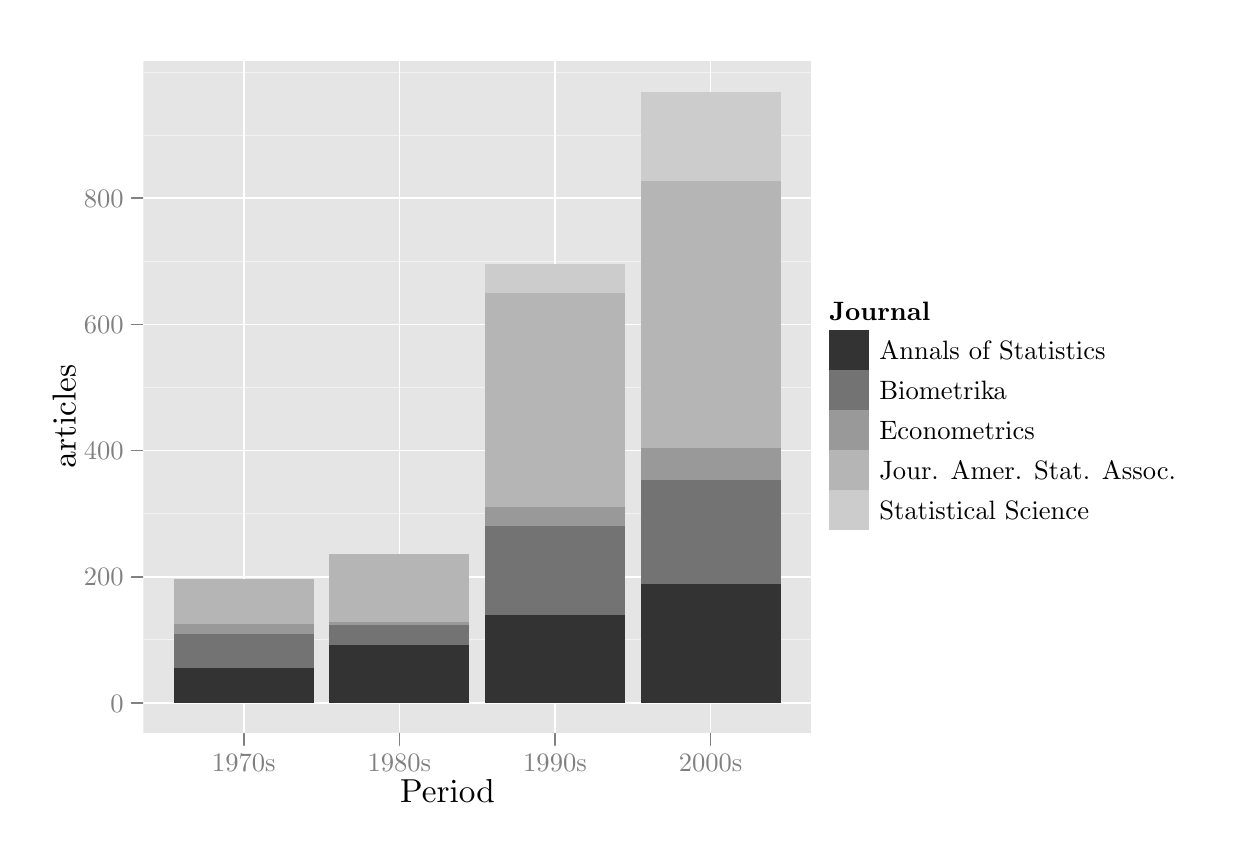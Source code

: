 % Created by tikzDevice version 0.6.2 on 2012-11-05 04:04:28
% !TEX encoding = UTF-8 Unicode
\begin{tikzpicture}[x=1pt,y=1pt]
\definecolor[named]{drawColor}{rgb}{0.00,0.00,0.00}
\definecolor[named]{fillColor}{rgb}{1.00,1.00,1.00}
\fill[color=fillColor,fill opacity=0.00,] (0,0) rectangle (433.62,289.08);
\begin{scope}
\path[clip] (  0.00,  0.00) rectangle (433.62,289.08);
\end{scope}
\begin{scope}
\path[clip] (  0.00,  0.00) rectangle (433.62,289.08);
\end{scope}
\begin{scope}
\path[clip] (  0.00,  0.00) rectangle (433.62,289.08);
\end{scope}
\begin{scope}
\path[clip] (  0.00,  0.00) rectangle (433.62,289.08);
\end{scope}
\begin{scope}
\path[clip] (  0.00,  0.00) rectangle (433.62,289.08);
\end{scope}
\begin{scope}
\path[clip] (  0.00,  0.00) rectangle (433.62,289.08);
\end{scope}
\begin{scope}
\path[clip] (  0.00,  0.00) rectangle (433.62,289.08);
\end{scope}
\begin{scope}
\path[clip] (  0.00,  0.00) rectangle (433.62,289.08);
\end{scope}
\begin{scope}
\path[clip] (  0.00,  0.00) rectangle (433.62,289.08);
\end{scope}
\begin{scope}
\path[clip] (  0.00,  0.00) rectangle (433.62,289.08);
\end{scope}
\begin{scope}
\path[clip] (  0.00,  0.00) rectangle (433.62,289.08);
\end{scope}
\begin{scope}
\path[clip] (  0.00,  0.00) rectangle (433.62,289.08);
\end{scope}
\begin{scope}
\path[clip] (  0.00,  0.00) rectangle (433.62,289.08);
\end{scope}
\begin{scope}
\path[clip] (  0.00,  0.00) rectangle (433.62,289.08);
\end{scope}
\begin{scope}
\path[clip] (  0.00,  0.00) rectangle (433.62,289.08);
\end{scope}
\begin{scope}
\path[clip] (  0.00,  0.00) rectangle (433.62,289.08);
\end{scope}
\begin{scope}
\path[clip] (  0.00,  0.00) rectangle (433.62,289.08);
\end{scope}
\begin{scope}
\path[clip] (  0.00,  0.00) rectangle (433.62,289.08);
\end{scope}
\begin{scope}
\path[clip] (  0.00,  0.00) rectangle (433.62,289.08);
\end{scope}
\begin{scope}
\path[clip] (  0.00,  0.00) rectangle (433.62,289.08);
\end{scope}
\begin{scope}
\path[clip] (  0.00,  0.00) rectangle (433.62,289.08);
\end{scope}
\begin{scope}
\path[clip] (  0.00,  0.00) rectangle (433.62,289.08);
\end{scope}
\begin{scope}
\path[clip] (  0.00,  0.00) rectangle (433.62,289.08);
\definecolor[named]{fillColor}{rgb}{1.00,1.00,1.00}

\draw[fill=fillColor,draw opacity=0.00,] (  0.00,  0.00) rectangle (433.62,289.08);
\end{scope}
\begin{scope}
\path[clip] (  0.00,  0.00) rectangle (433.62,289.08);
\end{scope}
\begin{scope}
\path[clip] (  0.00,  0.00) rectangle (433.62,289.08);
\end{scope}
\begin{scope}
\path[clip] (  0.00,  0.00) rectangle (433.62,289.08);
\end{scope}
\begin{scope}
\path[clip] (  0.00,  0.00) rectangle (433.62,289.08);
\end{scope}
\begin{scope}
\path[clip] (  0.00,  0.00) rectangle (433.62,289.08);
\end{scope}
\begin{scope}
\path[clip] (  0.00,  0.00) rectangle (433.62,289.08);
\definecolor[named]{drawColor}{rgb}{0.00,0.00,0.00}

\node[color=drawColor,anchor=base,inner sep=0pt, outer sep=0pt, scale=  1.20] at (151.68,  9.03) {Period};
\end{scope}
\begin{scope}
\path[clip] (  0.00,  0.00) rectangle (433.62,289.08);
\end{scope}
\begin{scope}
\path[clip] (  0.00,  0.00) rectangle (433.62,289.08);
\end{scope}
\begin{scope}
\path[clip] (  0.00,  0.00) rectangle (433.62,289.08);
\definecolor[named]{drawColor}{rgb}{0.00,0.00,0.00}

\node[rotate= 90.00,color=drawColor,anchor=base,inner sep=0pt, outer sep=0pt, scale=  1.20] at ( 17.30,148.67) {articles};
\end{scope}
\begin{scope}
\path[clip] (  0.00,  0.00) rectangle (433.62,289.08);
\end{scope}
\begin{scope}
\path[clip] (  0.00,  0.00) rectangle (433.62,289.08);
\end{scope}
\begin{scope}
\path[clip] (  0.00,  0.00) rectangle (433.62,289.08);
\end{scope}
\begin{scope}
\path[clip] ( 20.31,277.04) rectangle ( 41.82,277.04);
\end{scope}
\begin{scope}
\path[clip] (  0.00,  0.00) rectangle (433.62,289.08);
\end{scope}
\begin{scope}
\path[clip] ( 20.31,277.04) rectangle ( 41.82,277.04);
\end{scope}
\begin{scope}
\path[clip] (  0.00,  0.00) rectangle (433.62,289.08);
\end{scope}
\begin{scope}
\path[clip] (  0.00,  0.00) rectangle (433.62,289.08);
\end{scope}
\begin{scope}
\path[clip] (  0.00,  0.00) rectangle (433.62,289.08);
\end{scope}
\begin{scope}
\path[clip] ( 20.31, 34.03) rectangle ( 41.82, 34.03);
\end{scope}
\begin{scope}
\path[clip] (  0.00,  0.00) rectangle (433.62,289.08);
\end{scope}
\begin{scope}
\path[clip] ( 20.31, 20.31) rectangle ( 41.82, 34.03);
\end{scope}
\begin{scope}
\path[clip] (  0.00,  0.00) rectangle (433.62,289.08);
\end{scope}
\begin{scope}
\path[clip] ( 20.31, 20.31) rectangle ( 41.82, 20.31);
\end{scope}
\begin{scope}
\path[clip] (  0.00,  0.00) rectangle (433.62,289.08);
\end{scope}
\begin{scope}
\path[clip] ( 41.82,277.04) rectangle ( 41.82,277.04);
\end{scope}
\begin{scope}
\path[clip] (  0.00,  0.00) rectangle (433.62,289.08);
\end{scope}
\begin{scope}
\path[clip] ( 41.82,277.04) rectangle ( 41.82,277.04);
\end{scope}
\begin{scope}
\path[clip] (  0.00,  0.00) rectangle (433.62,289.08);
\end{scope}
\begin{scope}
\path[clip] ( 41.82, 34.03) rectangle ( 41.82,277.04);
\end{scope}
\begin{scope}
\path[clip] (  0.00,  0.00) rectangle (433.62,289.08);
\end{scope}
\begin{scope}
\path[clip] ( 41.82, 34.03) rectangle ( 41.82, 34.03);
\end{scope}
\begin{scope}
\path[clip] (  0.00,  0.00) rectangle (433.62,289.08);
\end{scope}
\begin{scope}
\path[clip] ( 41.82, 20.31) rectangle ( 41.82, 34.03);
\end{scope}
\begin{scope}
\path[clip] (  0.00,  0.00) rectangle (433.62,289.08);
\end{scope}
\begin{scope}
\path[clip] ( 41.82, 20.31) rectangle ( 41.82, 20.31);
\end{scope}
\begin{scope}
\path[clip] (  0.00,  0.00) rectangle (433.62,289.08);
\end{scope}
\begin{scope}
\path[clip] ( 41.82,277.04) rectangle (283.06,277.04);
\end{scope}
\begin{scope}
\path[clip] (  0.00,  0.00) rectangle (433.62,289.08);
\end{scope}
\begin{scope}
\path[clip] ( 41.82,277.04) rectangle (283.06,277.04);
\end{scope}
\begin{scope}
\path[clip] (  0.00,  0.00) rectangle (433.62,289.08);
\end{scope}
\begin{scope}
\path[clip] ( 41.82, 34.03) rectangle (283.06,277.04);
\end{scope}
\begin{scope}
\path[clip] (  0.00,  0.00) rectangle (433.62,289.08);
\end{scope}
\begin{scope}
\path[clip] ( 41.82, 34.03) rectangle (283.06, 34.03);
\end{scope}
\begin{scope}
\path[clip] (  0.00,  0.00) rectangle (433.62,289.08);
\end{scope}
\begin{scope}
\path[clip] (  0.00,  0.00) rectangle (433.62,289.08);
\end{scope}
\begin{scope}
\path[clip] (  0.00,  0.00) rectangle (433.62,289.08);
\end{scope}
\begin{scope}
\path[clip] ( 41.82, 20.31) rectangle (283.06, 20.31);
\end{scope}
\begin{scope}
\path[clip] (  0.00,  0.00) rectangle (433.62,289.08);
\end{scope}
\begin{scope}
\path[clip] (283.06,277.04) rectangle (283.06,277.04);
\end{scope}
\begin{scope}
\path[clip] (  0.00,  0.00) rectangle (433.62,289.08);
\end{scope}
\begin{scope}
\path[clip] (283.06,277.04) rectangle (283.06,277.04);
\end{scope}
\begin{scope}
\path[clip] (  0.00,  0.00) rectangle (433.62,289.08);
\end{scope}
\begin{scope}
\path[clip] (283.06, 34.03) rectangle (283.06,277.04);
\end{scope}
\begin{scope}
\path[clip] (  0.00,  0.00) rectangle (433.62,289.08);
\end{scope}
\begin{scope}
\path[clip] (283.06, 34.03) rectangle (283.06, 34.03);
\end{scope}
\begin{scope}
\path[clip] (  0.00,  0.00) rectangle (433.62,289.08);
\end{scope}
\begin{scope}
\path[clip] (283.06, 20.31) rectangle (283.06, 34.03);
\end{scope}
\begin{scope}
\path[clip] (  0.00,  0.00) rectangle (433.62,289.08);
\end{scope}
\begin{scope}
\path[clip] (283.06, 20.31) rectangle (283.06, 20.31);
\end{scope}
\begin{scope}
\path[clip] (  0.00,  0.00) rectangle (433.62,289.08);
\end{scope}
\begin{scope}
\path[clip] (283.06,277.04) rectangle (283.06,277.04);
\end{scope}
\begin{scope}
\path[clip] (  0.00,  0.00) rectangle (433.62,289.08);
\end{scope}
\begin{scope}
\path[clip] (283.06,277.04) rectangle (283.06,277.04);
\end{scope}
\begin{scope}
\path[clip] (  0.00,  0.00) rectangle (433.62,289.08);
\end{scope}
\begin{scope}
\path[clip] (283.06, 34.03) rectangle (283.06,277.04);
\end{scope}
\begin{scope}
\path[clip] (  0.00,  0.00) rectangle (433.62,289.08);
\end{scope}
\begin{scope}
\path[clip] (283.06, 34.03) rectangle (283.06, 34.03);
\end{scope}
\begin{scope}
\path[clip] (  0.00,  0.00) rectangle (433.62,289.08);
\end{scope}
\begin{scope}
\path[clip] (283.06, 20.31) rectangle (283.06, 34.03);
\end{scope}
\begin{scope}
\path[clip] (  0.00,  0.00) rectangle (433.62,289.08);
\end{scope}
\begin{scope}
\path[clip] (283.06, 20.31) rectangle (283.06, 20.31);
\end{scope}
\begin{scope}
\path[clip] (  0.00,  0.00) rectangle (433.62,289.08);
\end{scope}
\begin{scope}
\path[clip] (283.06,277.04) rectangle (283.06,277.04);
\end{scope}
\begin{scope}
\path[clip] (  0.00,  0.00) rectangle (433.62,289.08);
\end{scope}
\begin{scope}
\path[clip] (283.06,277.04) rectangle (283.06,277.04);
\end{scope}
\begin{scope}
\path[clip] (  0.00,  0.00) rectangle (433.62,289.08);
\end{scope}
\begin{scope}
\path[clip] (283.06, 34.03) rectangle (283.06,277.04);
\end{scope}
\begin{scope}
\path[clip] (  0.00,  0.00) rectangle (433.62,289.08);
\end{scope}
\begin{scope}
\path[clip] (283.06, 34.03) rectangle (283.06, 34.03);
\end{scope}
\begin{scope}
\path[clip] (  0.00,  0.00) rectangle (433.62,289.08);
\end{scope}
\begin{scope}
\path[clip] (283.06, 20.31) rectangle (283.06, 34.03);
\end{scope}
\begin{scope}
\path[clip] (  0.00,  0.00) rectangle (433.62,289.08);
\end{scope}
\begin{scope}
\path[clip] (283.06, 20.31) rectangle (283.06, 20.31);
\end{scope}
\begin{scope}
\path[clip] (  0.00,  0.00) rectangle (433.62,289.08);
\end{scope}
\begin{scope}
\path[clip] ( 20.31,277.04) rectangle ( 41.82,277.04);
\end{scope}
\begin{scope}
\path[clip] (  0.00,  0.00) rectangle (433.62,289.08);
\end{scope}
\begin{scope}
\path[clip] ( 20.31,277.04) rectangle ( 41.82,277.04);
\end{scope}
\begin{scope}
\path[clip] (  0.00,  0.00) rectangle (433.62,289.08);
\end{scope}
\begin{scope}
\path[clip] (  0.00,  0.00) rectangle (433.62,289.08);
\definecolor[named]{drawColor}{rgb}{0.50,0.50,0.50}

\node[color=drawColor,anchor=base east,inner sep=0pt, outer sep=0pt, scale=  0.96] at ( 34.71, 41.77) {0};

\node[color=drawColor,anchor=base east,inner sep=0pt, outer sep=0pt, scale=  0.96] at ( 34.71, 87.37) {200};

\node[color=drawColor,anchor=base east,inner sep=0pt, outer sep=0pt, scale=  0.96] at ( 34.71,132.96) {400};

\node[color=drawColor,anchor=base east,inner sep=0pt, outer sep=0pt, scale=  0.96] at ( 34.71,178.56) {600};

\node[color=drawColor,anchor=base east,inner sep=0pt, outer sep=0pt, scale=  0.96] at ( 34.71,224.16) {800};
\end{scope}
\begin{scope}
\path[clip] (  0.00,  0.00) rectangle (433.62,289.08);
\definecolor[named]{drawColor}{rgb}{0.50,0.50,0.50}

\draw[color=drawColor,line width= 0.6pt,line cap=round,line join=round,fill opacity=0.00,] ( 37.55, 45.08) -- ( 41.82, 45.08);

\draw[color=drawColor,line width= 0.6pt,line cap=round,line join=round,fill opacity=0.00,] ( 37.55, 90.68) -- ( 41.82, 90.68);

\draw[color=drawColor,line width= 0.6pt,line cap=round,line join=round,fill opacity=0.00,] ( 37.55,136.27) -- ( 41.82,136.27);

\draw[color=drawColor,line width= 0.6pt,line cap=round,line join=round,fill opacity=0.00,] ( 37.55,181.87) -- ( 41.82,181.87);

\draw[color=drawColor,line width= 0.6pt,line cap=round,line join=round,fill opacity=0.00,] ( 37.55,227.46) -- ( 41.82,227.46);
\end{scope}
\begin{scope}
\path[clip] (  0.00,  0.00) rectangle (433.62,289.08);
\end{scope}
\begin{scope}
\path[clip] (  0.00,  0.00) rectangle (433.62,289.08);
\end{scope}
\begin{scope}
\path[clip] (  0.00,  0.00) rectangle (433.62,289.08);
\end{scope}
\begin{scope}
\path[clip] ( 20.31, 34.03) rectangle ( 41.82, 34.03);
\end{scope}
\begin{scope}
\path[clip] (  0.00,  0.00) rectangle (433.62,289.08);
\end{scope}
\begin{scope}
\path[clip] ( 20.31, 20.31) rectangle ( 41.82, 34.03);
\end{scope}
\begin{scope}
\path[clip] (  0.00,  0.00) rectangle (433.62,289.08);
\end{scope}
\begin{scope}
\path[clip] ( 20.31, 20.31) rectangle ( 41.82, 20.31);
\end{scope}
\begin{scope}
\path[clip] (  0.00,  0.00) rectangle (433.62,289.08);
\end{scope}
\begin{scope}
\path[clip] ( 41.82,277.04) rectangle ( 41.82,277.04);
\end{scope}
\begin{scope}
\path[clip] (  0.00,  0.00) rectangle (433.62,289.08);
\end{scope}
\begin{scope}
\path[clip] ( 41.82,277.04) rectangle ( 41.82,277.04);
\end{scope}
\begin{scope}
\path[clip] (  0.00,  0.00) rectangle (433.62,289.08);
\end{scope}
\begin{scope}
\path[clip] ( 41.82, 34.03) rectangle ( 41.82,277.04);
\end{scope}
\begin{scope}
\path[clip] (  0.00,  0.00) rectangle (433.62,289.08);
\end{scope}
\begin{scope}
\path[clip] ( 41.82, 34.03) rectangle ( 41.82, 34.03);
\end{scope}
\begin{scope}
\path[clip] (  0.00,  0.00) rectangle (433.62,289.08);
\end{scope}
\begin{scope}
\path[clip] ( 41.82, 20.31) rectangle ( 41.82, 34.03);
\end{scope}
\begin{scope}
\path[clip] (  0.00,  0.00) rectangle (433.62,289.08);
\end{scope}
\begin{scope}
\path[clip] ( 41.82, 20.31) rectangle ( 41.82, 20.31);
\end{scope}
\begin{scope}
\path[clip] (  0.00,  0.00) rectangle (433.62,289.08);
\end{scope}
\begin{scope}
\path[clip] ( 41.82,277.04) rectangle (283.06,277.04);
\end{scope}
\begin{scope}
\path[clip] (  0.00,  0.00) rectangle (433.62,289.08);
\end{scope}
\begin{scope}
\path[clip] ( 41.82,277.04) rectangle (283.06,277.04);
\end{scope}
\begin{scope}
\path[clip] (  0.00,  0.00) rectangle (433.62,289.08);
\end{scope}
\begin{scope}
\path[clip] ( 41.82, 34.03) rectangle (283.06,277.04);
\definecolor[named]{fillColor}{rgb}{0.90,0.90,0.90}

\draw[fill=fillColor,draw opacity=0.00,] ( 41.82, 34.03) rectangle (283.06,277.04);
\definecolor[named]{drawColor}{rgb}{0.95,0.95,0.95}

\draw[color=drawColor,line width= 0.3pt,line cap=round,line join=round,fill opacity=0.00,] ( 41.82, 45.08) --
	(283.06, 45.08);

\draw[color=drawColor,line width= 0.3pt,line cap=round,line join=round,fill opacity=0.00,] ( 41.82, 67.88) --
	(283.06, 67.88);

\draw[color=drawColor,line width= 0.3pt,line cap=round,line join=round,fill opacity=0.00,] ( 41.82, 90.68) --
	(283.06, 90.68);

\draw[color=drawColor,line width= 0.3pt,line cap=round,line join=round,fill opacity=0.00,] ( 41.82,113.47) --
	(283.06,113.47);

\draw[color=drawColor,line width= 0.3pt,line cap=round,line join=round,fill opacity=0.00,] ( 41.82,136.27) --
	(283.06,136.27);

\draw[color=drawColor,line width= 0.3pt,line cap=round,line join=round,fill opacity=0.00,] ( 41.82,159.07) --
	(283.06,159.07);

\draw[color=drawColor,line width= 0.3pt,line cap=round,line join=round,fill opacity=0.00,] ( 41.82,181.87) --
	(283.06,181.87);

\draw[color=drawColor,line width= 0.3pt,line cap=round,line join=round,fill opacity=0.00,] ( 41.82,204.66) --
	(283.06,204.66);

\draw[color=drawColor,line width= 0.3pt,line cap=round,line join=round,fill opacity=0.00,] ( 41.82,227.46) --
	(283.06,227.46);

\draw[color=drawColor,line width= 0.3pt,line cap=round,line join=round,fill opacity=0.00,] ( 41.82,250.26) --
	(283.06,250.26);

\draw[color=drawColor,line width= 0.3pt,line cap=round,line join=round,fill opacity=0.00,] ( 41.82,273.06) --
	(283.06,273.06);

\draw[color=drawColor,line width= 0.3pt,line cap=round,line join=round,fill opacity=0.00,] ( 78.09, 34.03) --
	( 78.09,277.04);

\draw[color=drawColor,line width= 0.3pt,line cap=round,line join=round,fill opacity=0.00,] (134.32, 34.03) --
	(134.32,277.04);

\draw[color=drawColor,line width= 0.3pt,line cap=round,line join=round,fill opacity=0.00,] (190.55, 34.03) --
	(190.55,277.04);

\draw[color=drawColor,line width= 0.3pt,line cap=round,line join=round,fill opacity=0.00,] (246.79, 34.03) --
	(246.79,277.04);
\definecolor[named]{drawColor}{rgb}{1.00,1.00,1.00}

\draw[color=drawColor,line width= 0.6pt,line cap=round,line join=round,fill opacity=0.00,] ( 41.82, 45.08) --
	(283.06, 45.08);

\draw[color=drawColor,line width= 0.6pt,line cap=round,line join=round,fill opacity=0.00,] ( 41.82, 90.68) --
	(283.06, 90.68);

\draw[color=drawColor,line width= 0.6pt,line cap=round,line join=round,fill opacity=0.00,] ( 41.82,136.27) --
	(283.06,136.27);

\draw[color=drawColor,line width= 0.6pt,line cap=round,line join=round,fill opacity=0.00,] ( 41.82,181.87) --
	(283.06,181.87);

\draw[color=drawColor,line width= 0.6pt,line cap=round,line join=round,fill opacity=0.00,] ( 41.82,227.46) --
	(283.06,227.46);

\draw[color=drawColor,line width= 0.6pt,line cap=round,line join=round,fill opacity=0.00,] ( 78.09, 34.03) --
	( 78.09,277.04);

\draw[color=drawColor,line width= 0.6pt,line cap=round,line join=round,fill opacity=0.00,] (134.32, 34.03) --
	(134.32,277.04);

\draw[color=drawColor,line width= 0.6pt,line cap=round,line join=round,fill opacity=0.00,] (190.55, 34.03) --
	(190.55,277.04);

\draw[color=drawColor,line width= 0.6pt,line cap=round,line join=round,fill opacity=0.00,] (246.79, 34.03) --
	(246.79,277.04);
\definecolor[named]{fillColor}{rgb}{0.20,0.20,0.20}

\draw[fill=fillColor,draw opacity=0.00,] ( 52.78, 45.08) rectangle (103.39, 57.85);
\definecolor[named]{fillColor}{rgb}{0.45,0.45,0.45}

\draw[fill=fillColor,draw opacity=0.00,] ( 52.78, 57.85) rectangle (103.39, 69.93);
\definecolor[named]{fillColor}{rgb}{0.60,0.60,0.60}

\draw[fill=fillColor,draw opacity=0.00,] ( 52.78, 69.93) rectangle (103.39, 73.58);
\definecolor[named]{fillColor}{rgb}{0.71,0.71,0.71}

\draw[fill=fillColor,draw opacity=0.00,] ( 52.78, 73.58) rectangle (103.39, 89.76);
\definecolor[named]{fillColor}{rgb}{0.80,0.80,0.80}

\draw[fill=fillColor,draw opacity=0.00,] ( 52.78, 89.76) rectangle (103.39, 89.76);
\definecolor[named]{fillColor}{rgb}{0.20,0.20,0.20}

\draw[fill=fillColor,draw opacity=0.00,] (109.02, 45.08) rectangle (159.63, 65.83);
\definecolor[named]{fillColor}{rgb}{0.45,0.45,0.45}

\draw[fill=fillColor,draw opacity=0.00,] (109.02, 65.83) rectangle (159.63, 73.35);
\definecolor[named]{fillColor}{rgb}{0.60,0.60,0.60}

\draw[fill=fillColor,draw opacity=0.00,] (109.02, 73.35) rectangle (159.63, 74.26);
\definecolor[named]{fillColor}{rgb}{0.71,0.71,0.71}

\draw[fill=fillColor,draw opacity=0.00,] (109.02, 74.26) rectangle (159.63, 98.88);
\definecolor[named]{fillColor}{rgb}{0.80,0.80,0.80}

\draw[fill=fillColor,draw opacity=0.00,] (109.02, 98.88) rectangle (159.63, 98.88);
\definecolor[named]{fillColor}{rgb}{0.20,0.20,0.20}

\draw[fill=fillColor,draw opacity=0.00,] (165.25, 45.08) rectangle (215.86, 77.00);
\definecolor[named]{fillColor}{rgb}{0.45,0.45,0.45}

\draw[fill=fillColor,draw opacity=0.00,] (165.25, 77.00) rectangle (215.86,108.91);
\definecolor[named]{fillColor}{rgb}{0.60,0.60,0.60}

\draw[fill=fillColor,draw opacity=0.00,] (165.25,108.91) rectangle (215.86,115.75);
\definecolor[named]{fillColor}{rgb}{0.71,0.71,0.71}

\draw[fill=fillColor,draw opacity=0.00,] (165.25,115.75) rectangle (215.86,193.04);
\definecolor[named]{fillColor}{rgb}{0.80,0.80,0.80}

\draw[fill=fillColor,draw opacity=0.00,] (165.25,193.04) rectangle (215.86,203.75);
\definecolor[named]{fillColor}{rgb}{0.20,0.20,0.20}

\draw[fill=fillColor,draw opacity=0.00,] (221.48, 45.08) rectangle (272.09, 87.94);
\definecolor[named]{fillColor}{rgb}{0.45,0.45,0.45}

\draw[fill=fillColor,draw opacity=0.00,] (221.48, 87.94) rectangle (272.09,125.56);
\definecolor[named]{fillColor}{rgb}{0.60,0.60,0.60}

\draw[fill=fillColor,draw opacity=0.00,] (221.48,125.56) rectangle (272.09,137.18);
\definecolor[named]{fillColor}{rgb}{0.71,0.71,0.71}

\draw[fill=fillColor,draw opacity=0.00,] (221.48,137.18) rectangle (272.09,233.84);
\definecolor[named]{fillColor}{rgb}{0.80,0.80,0.80}

\draw[fill=fillColor,draw opacity=0.00,] (221.48,233.84) rectangle (272.09,265.99);
\end{scope}
\begin{scope}
\path[clip] (  0.00,  0.00) rectangle (433.62,289.08);
\end{scope}
\begin{scope}
\path[clip] ( 41.82, 34.03) rectangle (283.06, 34.03);
\end{scope}
\begin{scope}
\path[clip] (  0.00,  0.00) rectangle (433.62,289.08);
\end{scope}
\begin{scope}
\path[clip] (  0.00,  0.00) rectangle (433.62,289.08);
\definecolor[named]{drawColor}{rgb}{0.50,0.50,0.50}

\node[color=drawColor,anchor=base,inner sep=0pt, outer sep=0pt, scale=  0.96] at ( 78.09, 20.31) {1970s};

\node[color=drawColor,anchor=base,inner sep=0pt, outer sep=0pt, scale=  0.96] at (134.32, 20.31) {1980s};

\node[color=drawColor,anchor=base,inner sep=0pt, outer sep=0pt, scale=  0.96] at (190.55, 20.31) {1990s};

\node[color=drawColor,anchor=base,inner sep=0pt, outer sep=0pt, scale=  0.96] at (246.79, 20.31) {2000s};
\end{scope}
\begin{scope}
\path[clip] (  0.00,  0.00) rectangle (433.62,289.08);
\definecolor[named]{drawColor}{rgb}{0.50,0.50,0.50}

\draw[color=drawColor,line width= 0.6pt,line cap=round,line join=round,fill opacity=0.00,] ( 78.09, 29.77) -- ( 78.09, 34.03);

\draw[color=drawColor,line width= 0.6pt,line cap=round,line join=round,fill opacity=0.00,] (134.32, 29.77) -- (134.32, 34.03);

\draw[color=drawColor,line width= 0.6pt,line cap=round,line join=round,fill opacity=0.00,] (190.55, 29.77) -- (190.55, 34.03);

\draw[color=drawColor,line width= 0.6pt,line cap=round,line join=round,fill opacity=0.00,] (246.79, 29.77) -- (246.79, 34.03);
\end{scope}
\begin{scope}
\path[clip] (  0.00,  0.00) rectangle (433.62,289.08);
\end{scope}
\begin{scope}
\path[clip] (  0.00,  0.00) rectangle (433.62,289.08);
\end{scope}
\begin{scope}
\path[clip] (  0.00,  0.00) rectangle (433.62,289.08);
\end{scope}
\begin{scope}
\path[clip] ( 41.82, 20.31) rectangle (283.06, 20.31);
\end{scope}
\begin{scope}
\path[clip] (  0.00,  0.00) rectangle (433.62,289.08);
\end{scope}
\begin{scope}
\path[clip] (283.06,277.04) rectangle (283.06,277.04);
\end{scope}
\begin{scope}
\path[clip] (  0.00,  0.00) rectangle (433.62,289.08);
\end{scope}
\begin{scope}
\path[clip] (283.06,277.04) rectangle (283.06,277.04);
\end{scope}
\begin{scope}
\path[clip] (  0.00,  0.00) rectangle (433.62,289.08);
\end{scope}
\begin{scope}
\path[clip] (283.06, 34.03) rectangle (283.06,277.04);
\end{scope}
\begin{scope}
\path[clip] (  0.00,  0.00) rectangle (433.62,289.08);
\end{scope}
\begin{scope}
\path[clip] (283.06, 34.03) rectangle (283.06, 34.03);
\end{scope}
\begin{scope}
\path[clip] (  0.00,  0.00) rectangle (433.62,289.08);
\end{scope}
\begin{scope}
\path[clip] (283.06, 20.31) rectangle (283.06, 34.03);
\end{scope}
\begin{scope}
\path[clip] (  0.00,  0.00) rectangle (433.62,289.08);
\end{scope}
\begin{scope}
\path[clip] (283.06, 20.31) rectangle (283.06, 20.31);
\end{scope}
\begin{scope}
\path[clip] (  0.00,  0.00) rectangle (433.62,289.08);
\end{scope}
\begin{scope}
\path[clip] (283.06,277.04) rectangle (283.06,277.04);
\end{scope}
\begin{scope}
\path[clip] (  0.00,  0.00) rectangle (433.62,289.08);
\end{scope}
\begin{scope}
\path[clip] (283.06,277.04) rectangle (283.06,277.04);
\end{scope}
\begin{scope}
\path[clip] (  0.00,  0.00) rectangle (433.62,289.08);
\end{scope}
\begin{scope}
\path[clip] (283.06, 34.03) rectangle (283.06,277.04);
\end{scope}
\begin{scope}
\path[clip] (  0.00,  0.00) rectangle (433.62,289.08);
\end{scope}
\begin{scope}
\path[clip] (283.06, 34.03) rectangle (283.06, 34.03);
\end{scope}
\begin{scope}
\path[clip] (  0.00,  0.00) rectangle (433.62,289.08);
\end{scope}
\begin{scope}
\path[clip] (283.06, 20.31) rectangle (283.06, 34.03);
\end{scope}
\begin{scope}
\path[clip] (  0.00,  0.00) rectangle (433.62,289.08);
\end{scope}
\begin{scope}
\path[clip] (283.06, 20.31) rectangle (283.06, 20.31);
\end{scope}
\begin{scope}
\path[clip] (  0.00,  0.00) rectangle (433.62,289.08);
\end{scope}
\begin{scope}
\path[clip] (283.06,277.04) rectangle (283.06,277.04);
\end{scope}
\begin{scope}
\path[clip] (  0.00,  0.00) rectangle (433.62,289.08);
\end{scope}
\begin{scope}
\path[clip] (283.06,277.04) rectangle (283.06,277.04);
\end{scope}
\begin{scope}
\path[clip] (  0.00,  0.00) rectangle (433.62,289.08);
\end{scope}
\begin{scope}
\path[clip] (283.06, 34.03) rectangle (283.06,277.04);
\end{scope}
\begin{scope}
\path[clip] (  0.00,  0.00) rectangle (433.62,289.08);
\end{scope}
\begin{scope}
\path[clip] (283.06, 34.03) rectangle (283.06, 34.03);
\end{scope}
\begin{scope}
\path[clip] (  0.00,  0.00) rectangle (433.62,289.08);
\end{scope}
\begin{scope}
\path[clip] (283.06, 20.31) rectangle (283.06, 34.03);
\end{scope}
\begin{scope}
\path[clip] (  0.00,  0.00) rectangle (433.62,289.08);
\end{scope}
\begin{scope}
\path[clip] (283.06, 20.31) rectangle (283.06, 20.31);
\end{scope}
\begin{scope}
\path[clip] (  0.00,  0.00) rectangle (433.62,289.08);
\end{scope}
\begin{scope}
\path[clip] (  0.00,  0.00) rectangle (433.62,289.08);
\end{scope}
\begin{scope}
\path[clip] (  0.00,  0.00) rectangle (433.62,289.08);
\end{scope}
\begin{scope}
\path[clip] (  0.00,  0.00) rectangle (433.62,289.08);
\definecolor[named]{drawColor}{rgb}{1.00,1.00,1.00}

\draw[color=drawColor,line width= 0.6pt,line cap=round,line join=round,fill opacity=0.00,] (286.07,103.80) rectangle (418.56,193.54);
\end{scope}
\begin{scope}
\path[clip] (  0.00,  0.00) rectangle (433.62,289.08);
\definecolor[named]{drawColor}{rgb}{0.00,0.00,0.00}

\node[color=drawColor,anchor=base west,inner sep=0pt, outer sep=0pt, scale=  0.96] at (289.68,183.30) {\bfseries Journal};
\end{scope}
\begin{scope}
\path[clip] (  0.00,  0.00) rectangle (433.62,289.08);
\definecolor[named]{drawColor}{rgb}{1.00,1.00,1.00}
\definecolor[named]{fillColor}{rgb}{0.95,0.95,0.95}

\draw[color=drawColor,line width= 0.6pt,line cap=round,line join=round,fill=fillColor,] (289.68,165.23) rectangle (304.14,179.69);
\end{scope}
\begin{scope}
\path[clip] (  0.00,  0.00) rectangle (433.62,289.08);
\definecolor[named]{fillColor}{rgb}{0.20,0.20,0.20}

\draw[fill=fillColor,draw opacity=0.00,] (289.68,165.23) rectangle (304.14,179.69);

\draw[fill opacity=0.00,draw opacity=0.00,] (289.68,165.23) --
	(304.14,179.69);
\end{scope}
\begin{scope}
\path[clip] (  0.00,  0.00) rectangle (433.62,289.08);
\definecolor[named]{drawColor}{rgb}{0.00,0.00,0.00}

\node[color=drawColor,anchor=base west,inner sep=0pt, outer sep=0pt, scale=  0.96] at (307.75,169.16) {Annals of Statistics};
\end{scope}
\begin{scope}
\path[clip] (  0.00,  0.00) rectangle (433.62,289.08);
\definecolor[named]{drawColor}{rgb}{1.00,1.00,1.00}
\definecolor[named]{fillColor}{rgb}{0.95,0.95,0.95}

\draw[color=drawColor,line width= 0.6pt,line cap=round,line join=round,fill=fillColor,] (289.68,150.78) rectangle (304.14,165.23);
\end{scope}
\begin{scope}
\path[clip] (  0.00,  0.00) rectangle (433.62,289.08);
\definecolor[named]{fillColor}{rgb}{0.45,0.45,0.45}

\draw[fill=fillColor,draw opacity=0.00,] (289.68,150.78) rectangle (304.14,165.23);

\draw[fill opacity=0.00,draw opacity=0.00,] (289.68,150.78) --
	(304.14,165.23);
\end{scope}
\begin{scope}
\path[clip] (  0.00,  0.00) rectangle (433.62,289.08);
\definecolor[named]{drawColor}{rgb}{0.00,0.00,0.00}

\node[color=drawColor,anchor=base west,inner sep=0pt, outer sep=0pt, scale=  0.96] at (307.75,154.70) {Biometrika};
\end{scope}
\begin{scope}
\path[clip] (  0.00,  0.00) rectangle (433.62,289.08);
\definecolor[named]{drawColor}{rgb}{1.00,1.00,1.00}
\definecolor[named]{fillColor}{rgb}{0.95,0.95,0.95}

\draw[color=drawColor,line width= 0.6pt,line cap=round,line join=round,fill=fillColor,] (289.68,136.33) rectangle (304.14,150.78);
\end{scope}
\begin{scope}
\path[clip] (  0.00,  0.00) rectangle (433.62,289.08);
\definecolor[named]{fillColor}{rgb}{0.60,0.60,0.60}

\draw[fill=fillColor,draw opacity=0.00,] (289.68,136.33) rectangle (304.14,150.78);

\draw[fill opacity=0.00,draw opacity=0.00,] (289.68,136.33) --
	(304.14,150.78);
\end{scope}
\begin{scope}
\path[clip] (  0.00,  0.00) rectangle (433.62,289.08);
\definecolor[named]{drawColor}{rgb}{0.00,0.00,0.00}

\node[color=drawColor,anchor=base west,inner sep=0pt, outer sep=0pt, scale=  0.96] at (307.75,140.25) {Econometrics};
\end{scope}
\begin{scope}
\path[clip] (  0.00,  0.00) rectangle (433.62,289.08);
\definecolor[named]{drawColor}{rgb}{1.00,1.00,1.00}
\definecolor[named]{fillColor}{rgb}{0.95,0.95,0.95}

\draw[color=drawColor,line width= 0.6pt,line cap=round,line join=round,fill=fillColor,] (289.68,121.87) rectangle (304.14,136.33);
\end{scope}
\begin{scope}
\path[clip] (  0.00,  0.00) rectangle (433.62,289.08);
\definecolor[named]{fillColor}{rgb}{0.71,0.71,0.71}

\draw[fill=fillColor,draw opacity=0.00,] (289.68,121.87) rectangle (304.14,136.33);

\draw[fill opacity=0.00,draw opacity=0.00,] (289.68,121.87) --
	(304.14,136.33);
\end{scope}
\begin{scope}
\path[clip] (  0.00,  0.00) rectangle (433.62,289.08);
\definecolor[named]{drawColor}{rgb}{0.00,0.00,0.00}

\node[color=drawColor,anchor=base west,inner sep=0pt, outer sep=0pt, scale=  0.96] at (307.75,125.79) {Jour. Amer. Stat. Assoc.};
\end{scope}
\begin{scope}
\path[clip] (  0.00,  0.00) rectangle (433.62,289.08);
\definecolor[named]{drawColor}{rgb}{1.00,1.00,1.00}
\definecolor[named]{fillColor}{rgb}{0.95,0.95,0.95}

\draw[color=drawColor,line width= 0.6pt,line cap=round,line join=round,fill=fillColor,] (289.68,107.42) rectangle (304.14,121.87);
\end{scope}
\begin{scope}
\path[clip] (  0.00,  0.00) rectangle (433.62,289.08);
\definecolor[named]{fillColor}{rgb}{0.80,0.80,0.80}

\draw[fill=fillColor,draw opacity=0.00,] (289.68,107.42) rectangle (304.14,121.87);

\draw[fill opacity=0.00,draw opacity=0.00,] (289.68,107.42) --
	(304.14,121.87);
\end{scope}
\begin{scope}
\path[clip] (  0.00,  0.00) rectangle (433.62,289.08);
\definecolor[named]{drawColor}{rgb}{0.00,0.00,0.00}

\node[color=drawColor,anchor=base west,inner sep=0pt, outer sep=0pt, scale=  0.96] at (307.75,111.34) {Statistical Science};
\end{scope}
\begin{scope}
\path[clip] (  0.00,  0.00) rectangle (433.62,289.08);
\end{scope}
\begin{scope}
\path[clip] (  0.00,  0.00) rectangle (433.62,289.08);
\end{scope}
\begin{scope}
\path[clip] (  0.00,  0.00) rectangle (433.62,289.08);
\end{scope}
\begin{scope}
\path[clip] (  0.00,  0.00) rectangle (433.62,289.08);
\end{scope}
\begin{scope}
\path[clip] (  0.00,  0.00) rectangle (433.62,289.08);
\end{scope}
\end{tikzpicture}

